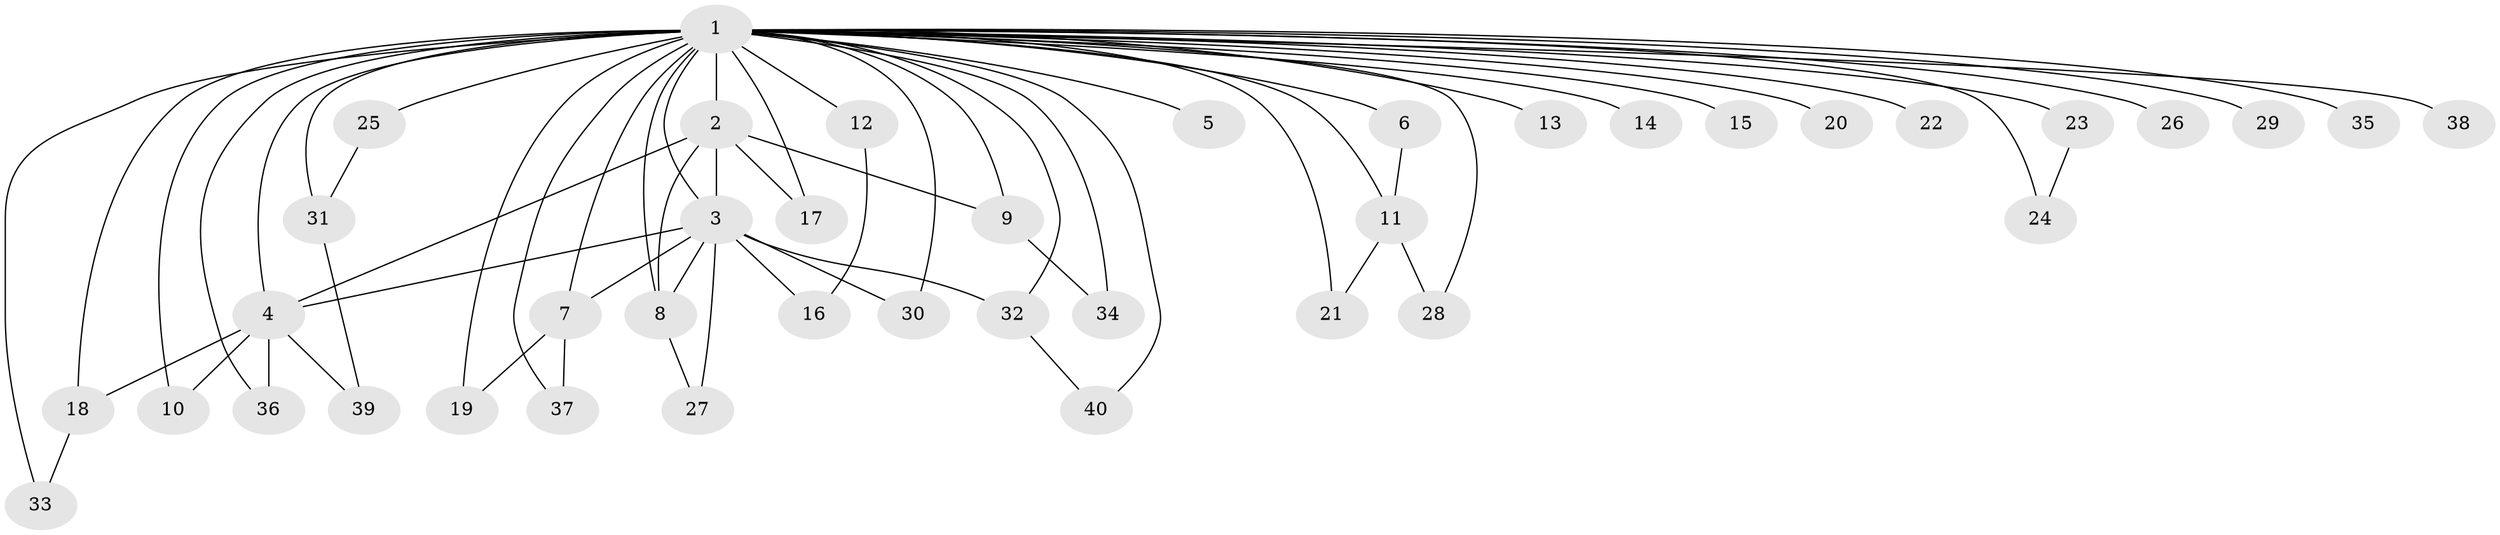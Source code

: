 // original degree distribution, {16: 0.05263157894736842, 17: 0.03508771929824561, 15: 0.03508771929824561, 21: 0.017543859649122806, 14: 0.017543859649122806, 22: 0.017543859649122806, 2: 0.5964912280701754, 3: 0.19298245614035087, 4: 0.03508771929824561}
// Generated by graph-tools (version 1.1) at 2025/49/03/04/25 22:49:41]
// undirected, 40 vertices, 65 edges
graph export_dot {
  node [color=gray90,style=filled];
  1;
  2;
  3;
  4;
  5;
  6;
  7;
  8;
  9;
  10;
  11;
  12;
  13;
  14;
  15;
  16;
  17;
  18;
  19;
  20;
  21;
  22;
  23;
  24;
  25;
  26;
  27;
  28;
  29;
  30;
  31;
  32;
  33;
  34;
  35;
  36;
  37;
  38;
  39;
  40;
  1 -- 2 [weight=19.0];
  1 -- 3 [weight=6.0];
  1 -- 4 [weight=6.0];
  1 -- 5 [weight=2.0];
  1 -- 6 [weight=3.0];
  1 -- 7 [weight=1.0];
  1 -- 8 [weight=1.0];
  1 -- 9 [weight=1.0];
  1 -- 10 [weight=1.0];
  1 -- 11 [weight=1.0];
  1 -- 12 [weight=2.0];
  1 -- 13 [weight=2.0];
  1 -- 14 [weight=2.0];
  1 -- 15 [weight=2.0];
  1 -- 17 [weight=1.0];
  1 -- 18 [weight=1.0];
  1 -- 19 [weight=1.0];
  1 -- 20 [weight=2.0];
  1 -- 21 [weight=1.0];
  1 -- 22 [weight=2.0];
  1 -- 23 [weight=2.0];
  1 -- 24 [weight=1.0];
  1 -- 25 [weight=2.0];
  1 -- 26 [weight=2.0];
  1 -- 28 [weight=1.0];
  1 -- 29 [weight=2.0];
  1 -- 30 [weight=1.0];
  1 -- 31 [weight=1.0];
  1 -- 32 [weight=1.0];
  1 -- 33 [weight=1.0];
  1 -- 34 [weight=1.0];
  1 -- 35 [weight=2.0];
  1 -- 36 [weight=1.0];
  1 -- 37 [weight=1.0];
  1 -- 38 [weight=1.0];
  1 -- 40 [weight=1.0];
  2 -- 3 [weight=3.0];
  2 -- 4 [weight=3.0];
  2 -- 8 [weight=1.0];
  2 -- 9 [weight=1.0];
  2 -- 17 [weight=1.0];
  3 -- 4 [weight=1.0];
  3 -- 7 [weight=1.0];
  3 -- 8 [weight=1.0];
  3 -- 16 [weight=1.0];
  3 -- 27 [weight=1.0];
  3 -- 30 [weight=1.0];
  3 -- 32 [weight=1.0];
  4 -- 10 [weight=1.0];
  4 -- 18 [weight=1.0];
  4 -- 36 [weight=1.0];
  4 -- 39 [weight=1.0];
  6 -- 11 [weight=1.0];
  7 -- 19 [weight=1.0];
  7 -- 37 [weight=1.0];
  8 -- 27 [weight=1.0];
  9 -- 34 [weight=1.0];
  11 -- 21 [weight=1.0];
  11 -- 28 [weight=1.0];
  12 -- 16 [weight=1.0];
  18 -- 33 [weight=1.0];
  23 -- 24 [weight=1.0];
  25 -- 31 [weight=1.0];
  31 -- 39 [weight=1.0];
  32 -- 40 [weight=1.0];
}
